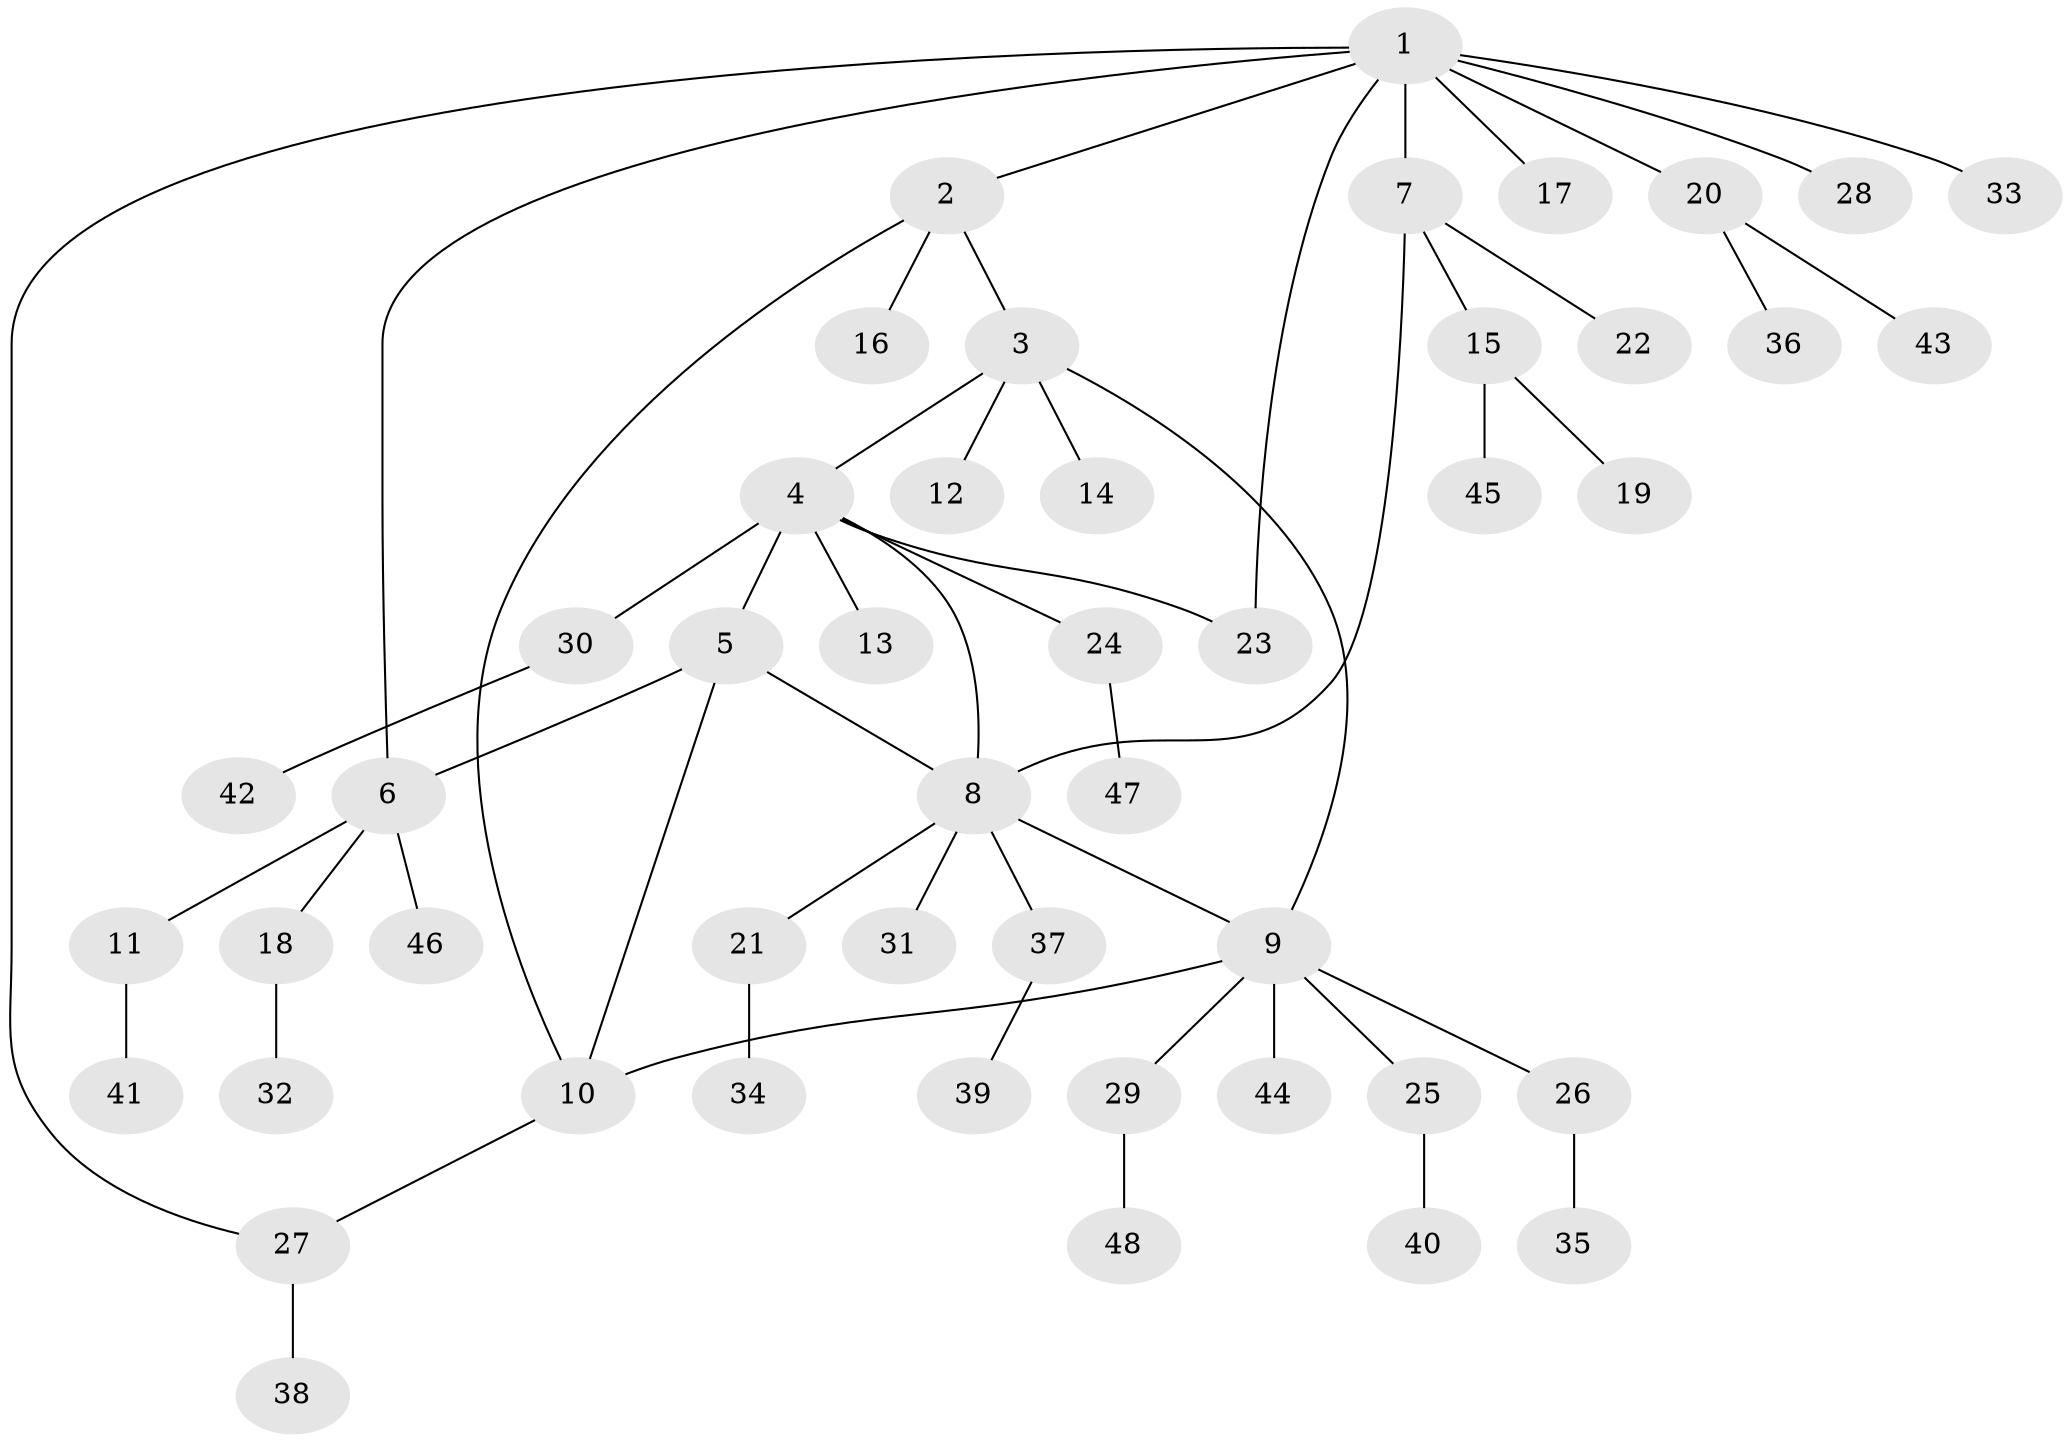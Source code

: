 // coarse degree distribution, {15: 0.03571428571428571, 5: 0.07142857142857142, 1: 0.8214285714285714, 6: 0.03571428571428571, 2: 0.03571428571428571}
// Generated by graph-tools (version 1.1) at 2025/57/03/04/25 21:57:41]
// undirected, 48 vertices, 55 edges
graph export_dot {
graph [start="1"]
  node [color=gray90,style=filled];
  1;
  2;
  3;
  4;
  5;
  6;
  7;
  8;
  9;
  10;
  11;
  12;
  13;
  14;
  15;
  16;
  17;
  18;
  19;
  20;
  21;
  22;
  23;
  24;
  25;
  26;
  27;
  28;
  29;
  30;
  31;
  32;
  33;
  34;
  35;
  36;
  37;
  38;
  39;
  40;
  41;
  42;
  43;
  44;
  45;
  46;
  47;
  48;
  1 -- 2;
  1 -- 6;
  1 -- 7;
  1 -- 17;
  1 -- 20;
  1 -- 23;
  1 -- 27;
  1 -- 28;
  1 -- 33;
  2 -- 3;
  2 -- 10;
  2 -- 16;
  3 -- 4;
  3 -- 9;
  3 -- 12;
  3 -- 14;
  4 -- 5;
  4 -- 8;
  4 -- 13;
  4 -- 23;
  4 -- 24;
  4 -- 30;
  5 -- 6;
  5 -- 8;
  5 -- 10;
  6 -- 11;
  6 -- 18;
  6 -- 46;
  7 -- 8;
  7 -- 15;
  7 -- 22;
  8 -- 9;
  8 -- 21;
  8 -- 31;
  8 -- 37;
  9 -- 10;
  9 -- 25;
  9 -- 26;
  9 -- 29;
  9 -- 44;
  10 -- 27;
  11 -- 41;
  15 -- 19;
  15 -- 45;
  18 -- 32;
  20 -- 36;
  20 -- 43;
  21 -- 34;
  24 -- 47;
  25 -- 40;
  26 -- 35;
  27 -- 38;
  29 -- 48;
  30 -- 42;
  37 -- 39;
}
